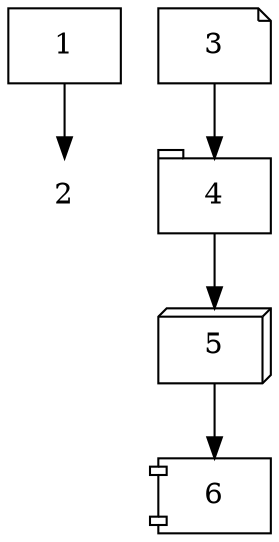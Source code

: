 digraph G {
 1 [shape=rectangle]
 2 [shape=none]
 3 [shape=note]
 4 [shape=tab]
 5 [shape=box3d]
 6 [shape=component]
 1  -> 2
 3  -> 4  -> 5  -> 6
}
